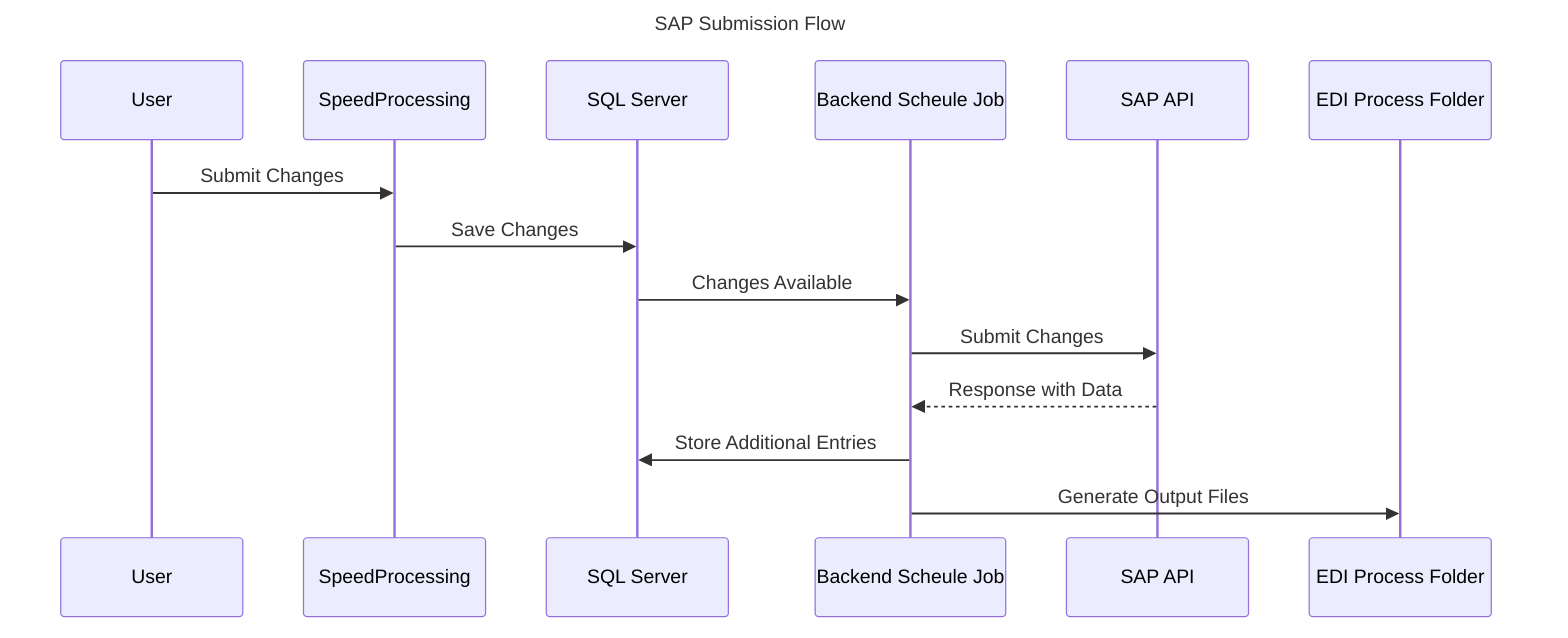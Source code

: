 ﻿sequenceDiagram
    title SAP Submission Flow
    participant User
    participant SpeedProcessing
    participant SQL Server
    
    participant Backend Scheule Job 
    participant SAP API
    participant EDI Process Folder

    User->>SpeedProcessing: Submit Changes
    SpeedProcessing->>SQL Server: Save Changes
    SQL Server->>Backend Scheule Job: Changes Available
    Backend Scheule Job->>SAP API: Submit Changes
    SAP API-->>Backend Scheule Job: Response with Data
    Backend Scheule Job->>SQL Server: Store Additional Entries
    Backend Scheule Job->>EDI Process Folder: Generate Output Files